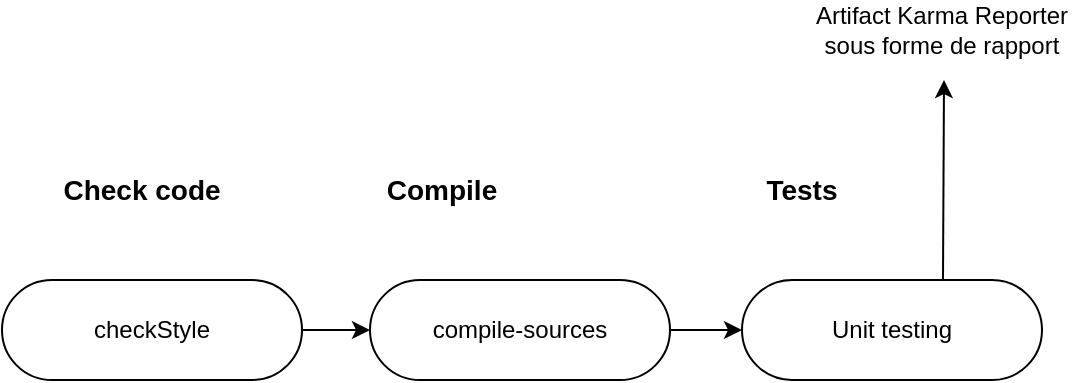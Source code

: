 <mxfile version="20.6.2" type="github">
  <diagram id="ht-V4iF29CH4IZI57DqI" name="Page-1">
    <mxGraphModel dx="1422" dy="724" grid="1" gridSize="10" guides="1" tooltips="1" connect="1" arrows="1" fold="1" page="1" pageScale="1" pageWidth="827" pageHeight="1169" math="0" shadow="0">
      <root>
        <mxCell id="0" />
        <mxCell id="1" parent="0" />
        <mxCell id="3dlOlV58bcQAHPRkIFv3-1" value="compile-sources" style="rounded=1;whiteSpace=wrap;html=1;arcSize=50;" parent="1" vertex="1">
          <mxGeometry x="264" y="270" width="150" height="50" as="geometry" />
        </mxCell>
        <mxCell id="3dlOlV58bcQAHPRkIFv3-2" value="Unit testing" style="rounded=1;whiteSpace=wrap;html=1;arcSize=50;" parent="1" vertex="1">
          <mxGeometry x="450" y="270" width="150" height="50" as="geometry" />
        </mxCell>
        <mxCell id="3dlOlV58bcQAHPRkIFv3-3" value="checkStyle" style="rounded=1;whiteSpace=wrap;html=1;arcSize=50;" parent="1" vertex="1">
          <mxGeometry x="80" y="270" width="150" height="50" as="geometry" />
        </mxCell>
        <mxCell id="3dlOlV58bcQAHPRkIFv3-5" value="Check code" style="text;html=1;strokeColor=none;fillColor=none;align=center;verticalAlign=middle;whiteSpace=wrap;rounded=0;fontStyle=1;fontSize=14;" parent="1" vertex="1">
          <mxGeometry x="100" y="210" width="100" height="30" as="geometry" />
        </mxCell>
        <mxCell id="3dlOlV58bcQAHPRkIFv3-6" value="Compile" style="text;html=1;strokeColor=none;fillColor=none;align=center;verticalAlign=middle;whiteSpace=wrap;rounded=0;fontStyle=1;fontSize=14;" parent="1" vertex="1">
          <mxGeometry x="270" y="210" width="60" height="30" as="geometry" />
        </mxCell>
        <mxCell id="3dlOlV58bcQAHPRkIFv3-7" value="Tests" style="text;html=1;strokeColor=none;fillColor=none;align=center;verticalAlign=middle;whiteSpace=wrap;rounded=0;fontStyle=1;fontSize=14;" parent="1" vertex="1">
          <mxGeometry x="450" y="210" width="60" height="30" as="geometry" />
        </mxCell>
        <mxCell id="ZBFyQJhiL3zC4PrrTLVV-15" value="" style="endArrow=classic;html=1;rounded=0;exitX=0.75;exitY=0;exitDx=0;exitDy=0;" parent="1" edge="1">
          <mxGeometry width="50" height="50" relative="1" as="geometry">
            <mxPoint x="550.5" y="270" as="sourcePoint" />
            <mxPoint x="551" y="170" as="targetPoint" />
          </mxGeometry>
        </mxCell>
        <mxCell id="ZBFyQJhiL3zC4PrrTLVV-16" value="Artifact Karma Reporter sous forme de rapport" style="text;html=1;strokeColor=none;fillColor=none;align=center;verticalAlign=middle;whiteSpace=wrap;rounded=0;" parent="1" vertex="1">
          <mxGeometry x="480" y="130" width="140" height="30" as="geometry" />
        </mxCell>
        <mxCell id="V4-uSTyftONZ9XiFdk4Q-1" value="" style="endArrow=classic;html=1;rounded=0;exitX=1;exitY=0.5;exitDx=0;exitDy=0;entryX=0;entryY=0.5;entryDx=0;entryDy=0;" parent="1" source="3dlOlV58bcQAHPRkIFv3-3" target="3dlOlV58bcQAHPRkIFv3-1" edge="1">
          <mxGeometry width="50" height="50" relative="1" as="geometry">
            <mxPoint x="390" y="400" as="sourcePoint" />
            <mxPoint x="440" y="350" as="targetPoint" />
          </mxGeometry>
        </mxCell>
        <mxCell id="V4-uSTyftONZ9XiFdk4Q-2" value="" style="endArrow=classic;html=1;rounded=0;entryX=0;entryY=0.5;entryDx=0;entryDy=0;exitX=1;exitY=0.5;exitDx=0;exitDy=0;" parent="1" source="3dlOlV58bcQAHPRkIFv3-1" target="3dlOlV58bcQAHPRkIFv3-2" edge="1">
          <mxGeometry width="50" height="50" relative="1" as="geometry">
            <mxPoint x="420" y="295" as="sourcePoint" />
            <mxPoint x="448" y="294.71" as="targetPoint" />
          </mxGeometry>
        </mxCell>
      </root>
    </mxGraphModel>
  </diagram>
</mxfile>

